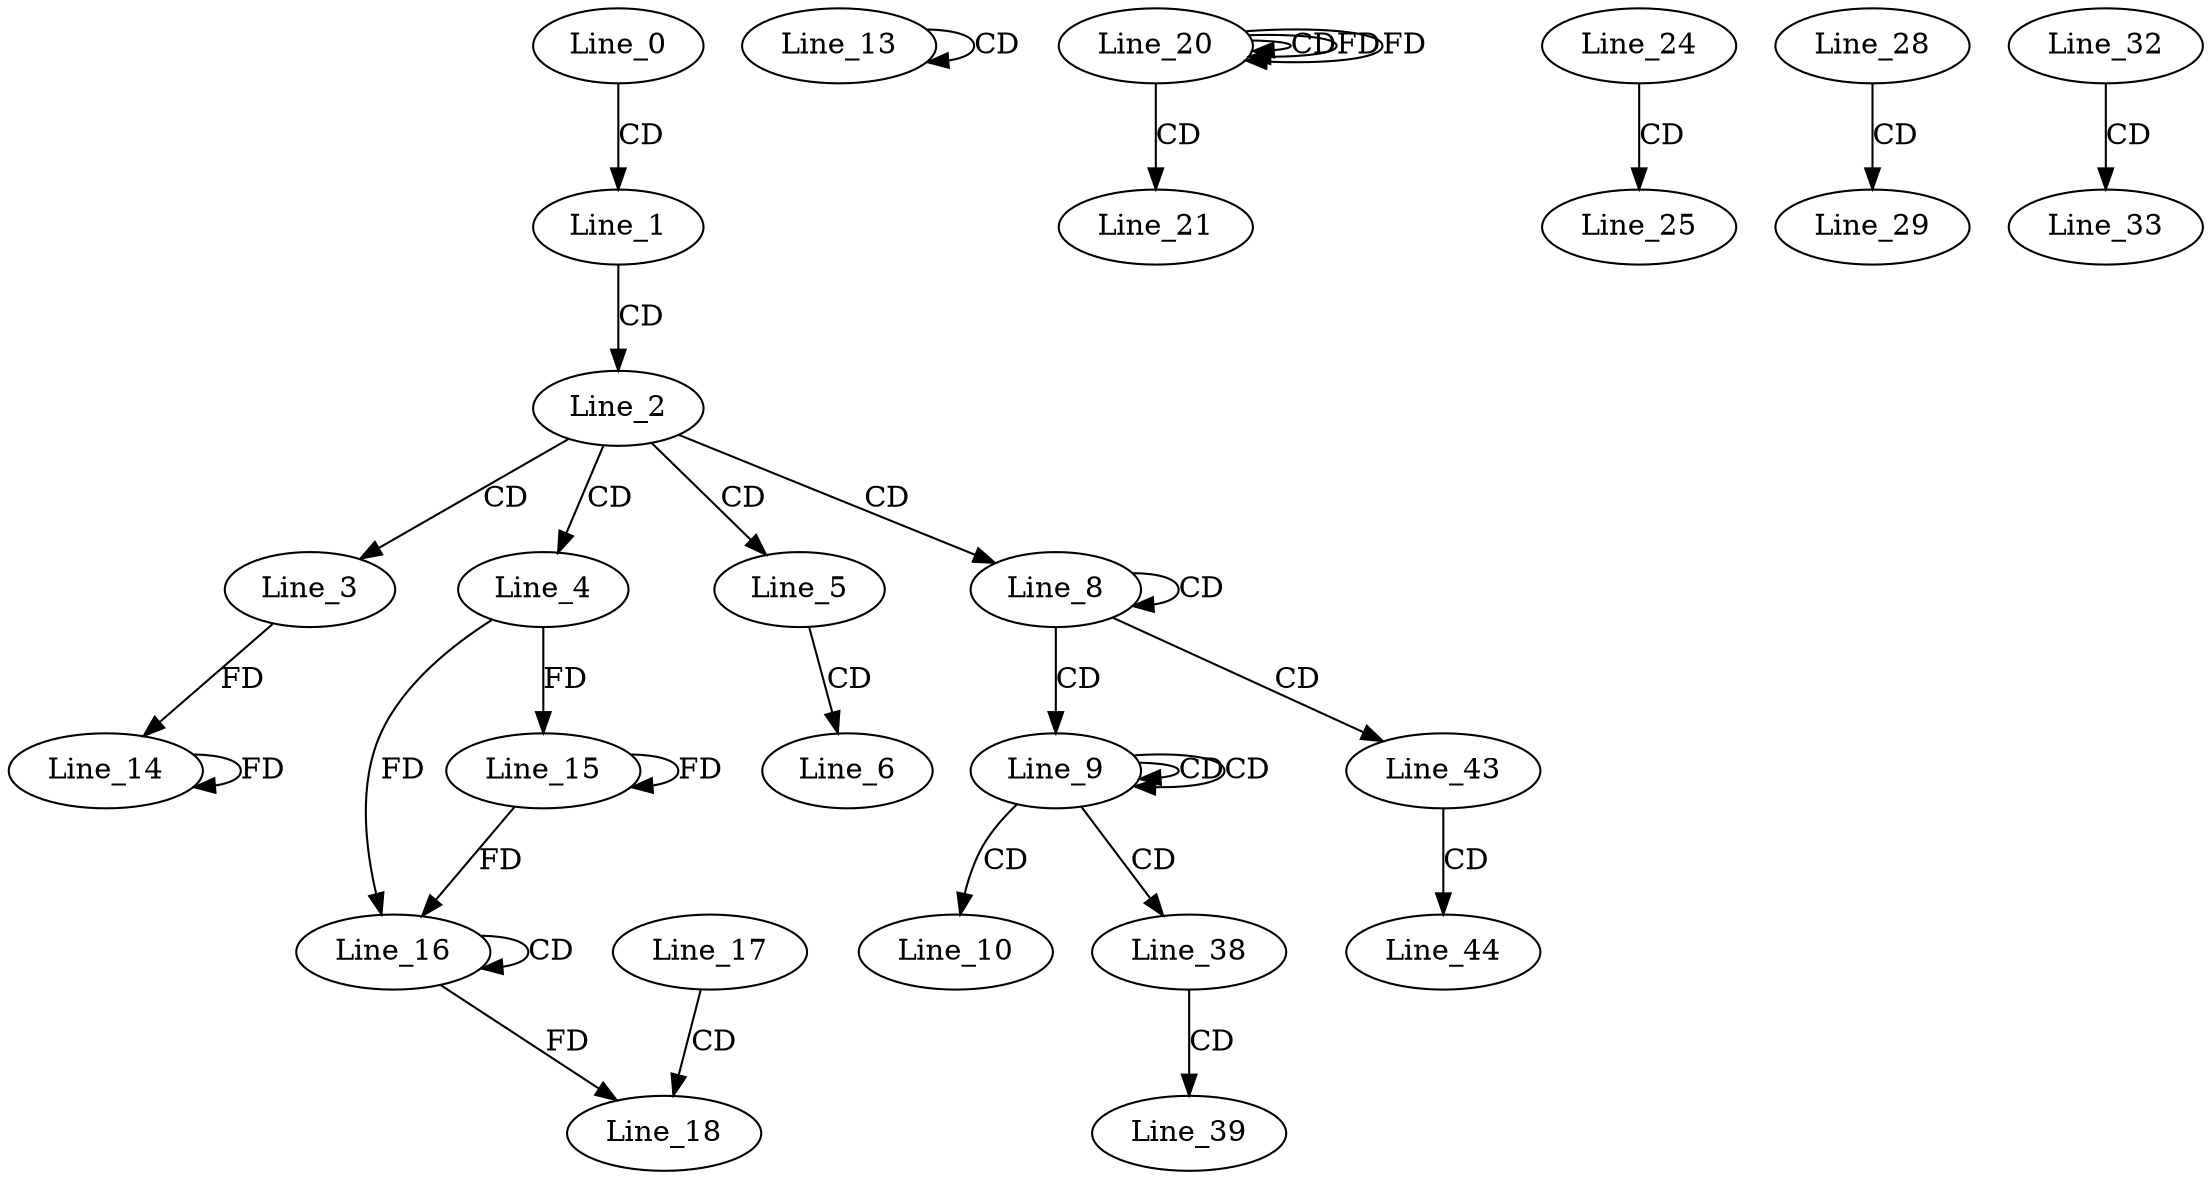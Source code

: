 digraph G {
  Line_0;
  Line_1;
  Line_2;
  Line_3;
  Line_4;
  Line_5;
  Line_6;
  Line_8;
  Line_8;
  Line_9;
  Line_9;
  Line_9;
  Line_10;
  Line_13;
  Line_13;
  Line_14;
  Line_15;
  Line_16;
  Line_16;
  Line_17;
  Line_18;
  Line_18;
  Line_20;
  Line_20;
  Line_20;
  Line_21;
  Line_24;
  Line_25;
  Line_28;
  Line_29;
  Line_32;
  Line_33;
  Line_38;
  Line_39;
  Line_43;
  Line_44;
  Line_0 -> Line_1 [ label="CD" ];
  Line_1 -> Line_2 [ label="CD" ];
  Line_2 -> Line_3 [ label="CD" ];
  Line_2 -> Line_4 [ label="CD" ];
  Line_2 -> Line_5 [ label="CD" ];
  Line_5 -> Line_6 [ label="CD" ];
  Line_2 -> Line_8 [ label="CD" ];
  Line_8 -> Line_8 [ label="CD" ];
  Line_8 -> Line_9 [ label="CD" ];
  Line_9 -> Line_9 [ label="CD" ];
  Line_9 -> Line_9 [ label="CD" ];
  Line_9 -> Line_10 [ label="CD" ];
  Line_13 -> Line_13 [ label="CD" ];
  Line_3 -> Line_14 [ label="FD" ];
  Line_14 -> Line_14 [ label="FD" ];
  Line_4 -> Line_15 [ label="FD" ];
  Line_15 -> Line_15 [ label="FD" ];
  Line_16 -> Line_16 [ label="CD" ];
  Line_4 -> Line_16 [ label="FD" ];
  Line_15 -> Line_16 [ label="FD" ];
  Line_17 -> Line_18 [ label="CD" ];
  Line_16 -> Line_18 [ label="FD" ];
  Line_20 -> Line_20 [ label="CD" ];
  Line_20 -> Line_20 [ label="FD" ];
  Line_20 -> Line_21 [ label="CD" ];
  Line_24 -> Line_25 [ label="CD" ];
  Line_28 -> Line_29 [ label="CD" ];
  Line_32 -> Line_33 [ label="CD" ];
  Line_9 -> Line_38 [ label="CD" ];
  Line_38 -> Line_39 [ label="CD" ];
  Line_8 -> Line_43 [ label="CD" ];
  Line_43 -> Line_44 [ label="CD" ];
  Line_20 -> Line_20 [ label="FD" ];
}
